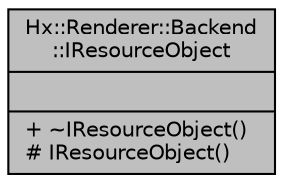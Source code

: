 digraph "Hx::Renderer::Backend::IResourceObject"
{
  edge [fontname="Helvetica",fontsize="10",labelfontname="Helvetica",labelfontsize="10"];
  node [fontname="Helvetica",fontsize="10",shape=record];
  Node5 [label="{Hx::Renderer::Backend\l::IResourceObject\n||+ ~IResourceObject()\l# IResourceObject()\l}",height=0.2,width=0.4,color="black", fillcolor="grey75", style="filled", fontcolor="black"];
}
